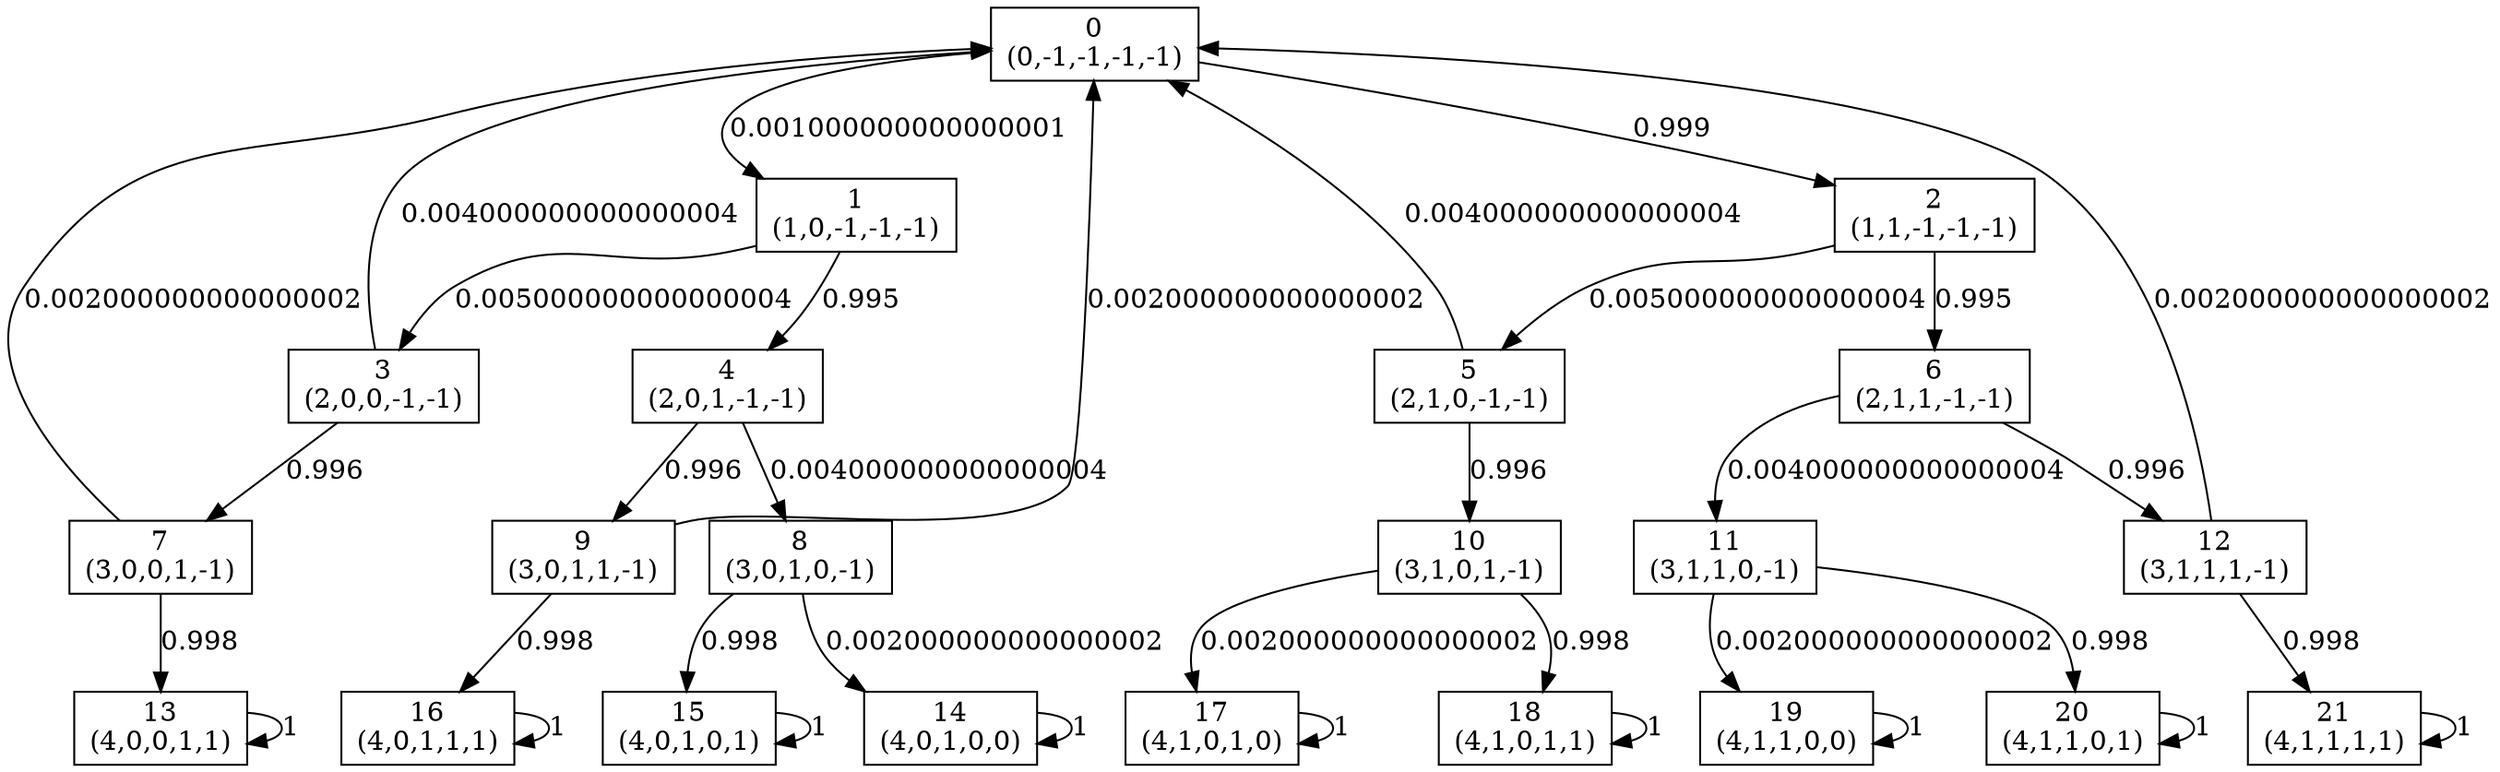 digraph P {
node [shape=box];
0 -> 1 [ label="0.001000000000000001" ];
0 -> 2 [ label="0.999" ];
1 -> 3 [ label="0.005000000000000004" ];
1 -> 4 [ label="0.995" ];
2 -> 5 [ label="0.005000000000000004" ];
2 -> 6 [ label="0.995" ];
3 -> 0 [ label="0.004000000000000004" ];
3 -> 7 [ label="0.996" ];
4 -> 8 [ label="0.004000000000000004" ];
4 -> 9 [ label="0.996" ];
5 -> 0 [ label="0.004000000000000004" ];
5 -> 10 [ label="0.996" ];
6 -> 11 [ label="0.004000000000000004" ];
6 -> 12 [ label="0.996" ];
7 -> 0 [ label="0.002000000000000002" ];
7 -> 13 [ label="0.998" ];
8 -> 14 [ label="0.002000000000000002" ];
8 -> 15 [ label="0.998" ];
9 -> 0 [ label="0.002000000000000002" ];
9 -> 16 [ label="0.998" ];
10 -> 17 [ label="0.002000000000000002" ];
10 -> 18 [ label="0.998" ];
11 -> 19 [ label="0.002000000000000002" ];
11 -> 20 [ label="0.998" ];
12 -> 0 [ label="0.002000000000000002" ];
12 -> 21 [ label="0.998" ];
13 -> 13 [ label="1" ];
14 -> 14 [ label="1" ];
15 -> 15 [ label="1" ];
16 -> 16 [ label="1" ];
17 -> 17 [ label="1" ];
18 -> 18 [ label="1" ];
19 -> 19 [ label="1" ];
20 -> 20 [ label="1" ];
21 -> 21 [ label="1" ];
0 [label="0\n(0,-1,-1,-1,-1)"];
1 [label="1\n(1,0,-1,-1,-1)"];
2 [label="2\n(1,1,-1,-1,-1)"];
3 [label="3\n(2,0,0,-1,-1)"];
4 [label="4\n(2,0,1,-1,-1)"];
5 [label="5\n(2,1,0,-1,-1)"];
6 [label="6\n(2,1,1,-1,-1)"];
7 [label="7\n(3,0,0,1,-1)"];
8 [label="8\n(3,0,1,0,-1)"];
9 [label="9\n(3,0,1,1,-1)"];
10 [label="10\n(3,1,0,1,-1)"];
11 [label="11\n(3,1,1,0,-1)"];
12 [label="12\n(3,1,1,1,-1)"];
13 [label="13\n(4,0,0,1,1)"];
14 [label="14\n(4,0,1,0,0)"];
15 [label="15\n(4,0,1,0,1)"];
16 [label="16\n(4,0,1,1,1)"];
17 [label="17\n(4,1,0,1,0)"];
18 [label="18\n(4,1,0,1,1)"];
19 [label="19\n(4,1,1,0,0)"];
20 [label="20\n(4,1,1,0,1)"];
21 [label="21\n(4,1,1,1,1)"];
}
